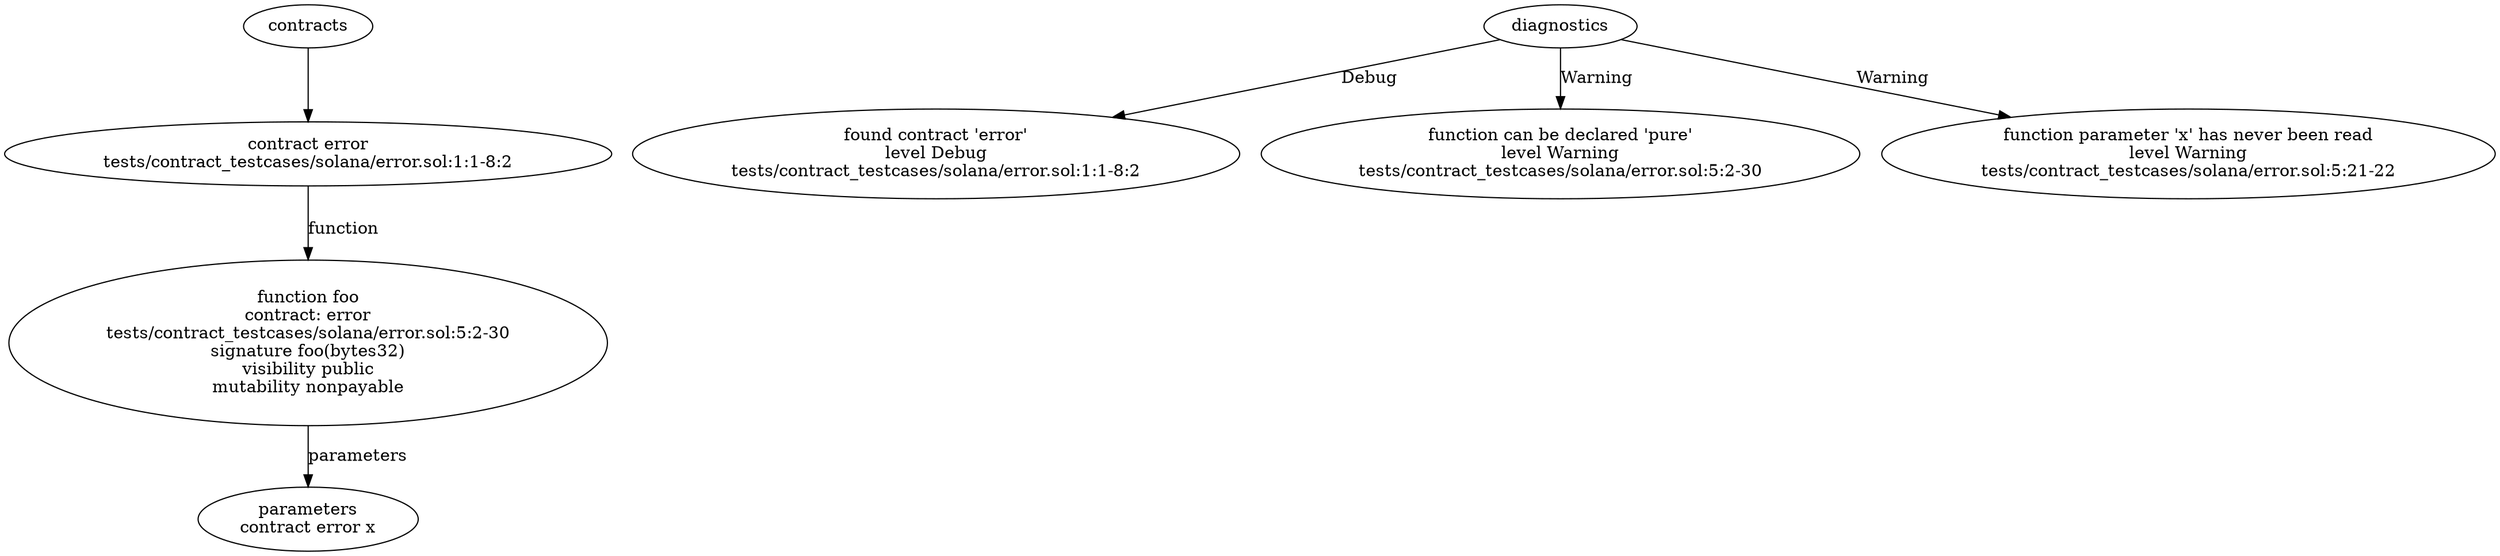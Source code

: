 strict digraph "tests/contract_testcases/solana/error.sol" {
	contract [label="contract error\ntests/contract_testcases/solana/error.sol:1:1-8:2"]
	foo [label="function foo\ncontract: error\ntests/contract_testcases/solana/error.sol:5:2-30\nsignature foo(bytes32)\nvisibility public\nmutability nonpayable"]
	parameters [label="parameters\ncontract error x"]
	diagnostic [label="found contract 'error'\nlevel Debug\ntests/contract_testcases/solana/error.sol:1:1-8:2"]
	diagnostic_6 [label="function can be declared 'pure'\nlevel Warning\ntests/contract_testcases/solana/error.sol:5:2-30"]
	diagnostic_7 [label="function parameter 'x' has never been read\nlevel Warning\ntests/contract_testcases/solana/error.sol:5:21-22"]
	contracts -> contract
	contract -> foo [label="function"]
	foo -> parameters [label="parameters"]
	diagnostics -> diagnostic [label="Debug"]
	diagnostics -> diagnostic_6 [label="Warning"]
	diagnostics -> diagnostic_7 [label="Warning"]
}
